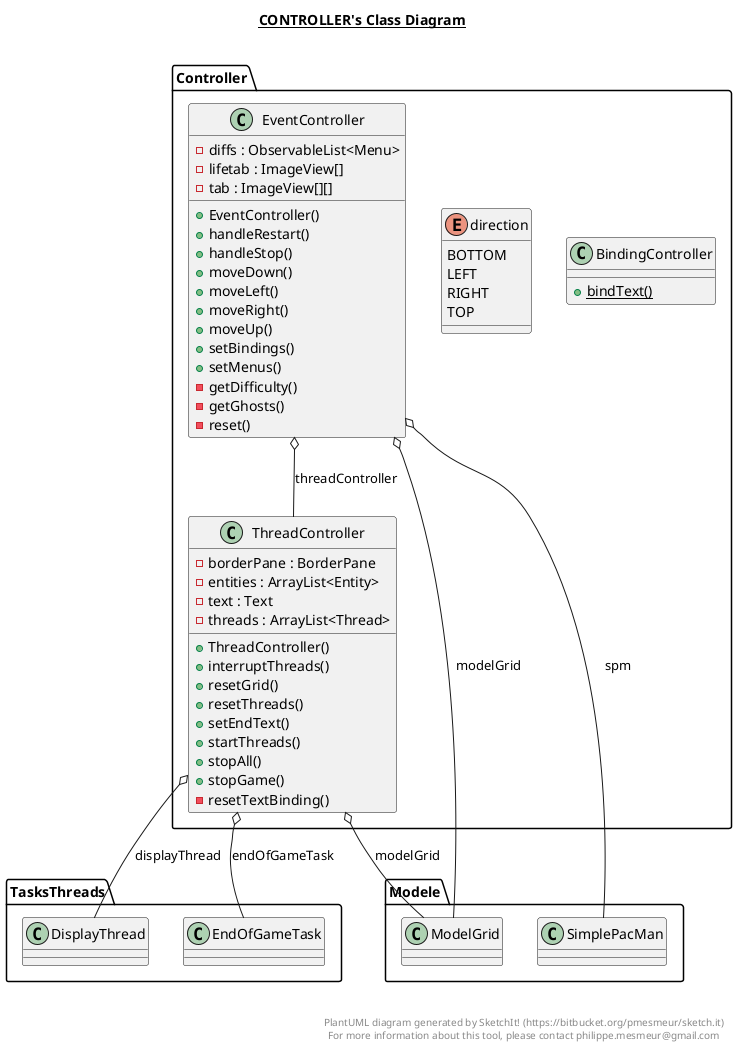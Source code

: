 @startuml

title __CONTROLLER's Class Diagram__\n

  namespace Controller {
    class Controller.BindingController {
        {static} + bindText()
    }
  }
  

  namespace Controller {
    enum direction {
      BOTTOM
      LEFT
      RIGHT
      TOP
    }
  }
  

  namespace Controller {
    class Controller.EventController {
        - diffs : ObservableList<Menu>
        - lifetab : ImageView[]
        - tab : ImageView[][]
        + EventController()
        + handleRestart()
        + handleStop()
        + moveDown()
        + moveLeft()
        + moveRight()
        + moveUp()
        + setBindings()
        + setMenus()
        - getDifficulty()
        - getGhosts()
        - reset()
    }
  }
  

  namespace Controller {
    class Controller.ThreadController {
        - borderPane : BorderPane
        - entities : ArrayList<Entity>
        - text : Text
        - threads : ArrayList<Thread>
        + ThreadController()
        + interruptThreads()
        + resetGrid()
        + resetThreads()
        + setEndText()
        + startThreads()
        + stopAll()
        + stopGame()
        - resetTextBinding()
    }
  }
  

  Controller.BindingController +-down- Controller.BindingController.direction
  Controller.EventController o-- Modele.ModelGrid : modelGrid
  Controller.EventController o-- Modele.SimplePacMan : spm
  Controller.EventController o-- Controller.ThreadController : threadController
  Controller.ThreadController o-- TasksThreads.DisplayThread : displayThread
  Controller.ThreadController o-- TasksThreads.EndOfGameTask : endOfGameTask
  Controller.ThreadController o-- Modele.ModelGrid : modelGrid
  Controller.ThreadController o-- Controller.BindingController.direction : paneDirection


right footer


PlantUML diagram generated by SketchIt! (https://bitbucket.org/pmesmeur/sketch.it)
For more information about this tool, please contact philippe.mesmeur@gmail.com
endfooter

@enduml
